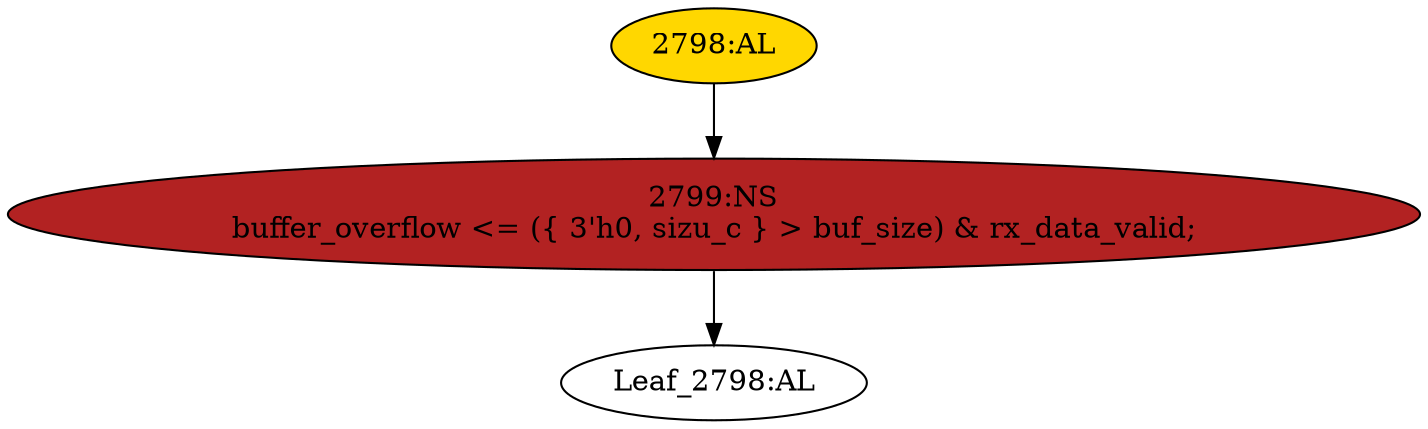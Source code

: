 strict digraph "" {
	node [label="\N"];
	"2798:AL"	 [ast="<pyverilog.vparser.ast.Always object at 0x7f13b5542f50>",
		clk_sens=True,
		fillcolor=gold,
		label="2798:AL",
		sens="['clk']",
		statements="[]",
		style=filled,
		typ=Always,
		use_var="['rx_data_valid', 'buf_size', 'sizu_c']"];
	"2799:NS"	 [ast="<pyverilog.vparser.ast.NonblockingSubstitution object at 0x7f13b554c090>",
		fillcolor=firebrick,
		label="2799:NS
buffer_overflow <= ({ 3'h0, sizu_c } > buf_size) & rx_data_valid;",
		statements="[<pyverilog.vparser.ast.NonblockingSubstitution object at 0x7f13b554c090>]",
		style=filled,
		typ=NonblockingSubstitution];
	"2798:AL" -> "2799:NS"	 [cond="[]",
		lineno=None];
	"Leaf_2798:AL"	 [def_var="['buffer_overflow']",
		label="Leaf_2798:AL"];
	"2799:NS" -> "Leaf_2798:AL"	 [cond="[]",
		lineno=None];
}
